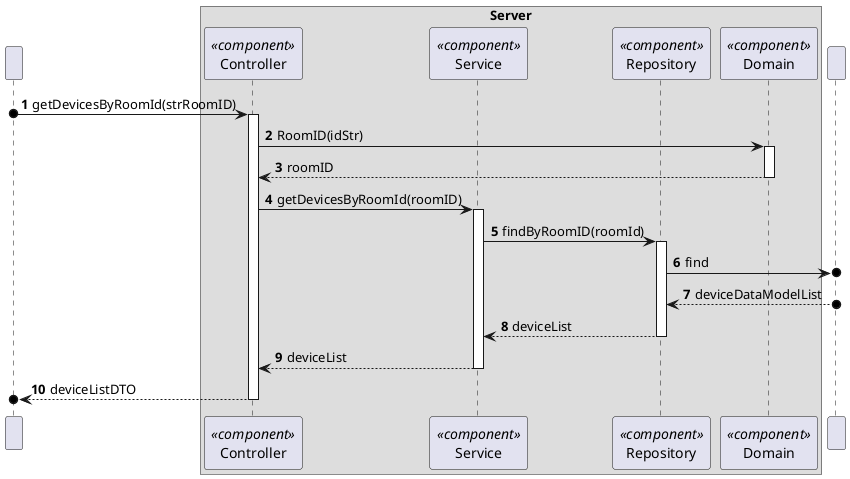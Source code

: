 @startuml
'https://plantuml.com/sequence-diagram
!pragma layout smetana

autonumber


participant " " as HTTP

box "Server"
    participant "Controller" as CTRL<<component>>
    participant "Service" as SV<<component>>
    participant "Repository" as REPO<<component>>
    participant "Domain" as DOM<<component>>

end box
participant " " as BD


HTTP o-> CTRL : getDevicesByRoomId(strRoomID)
activate CTRL

CTRL -> DOM : RoomID(idStr)
activate DOM

DOM --> CTRL : roomID
deactivate DOM

CTRL -> SV : getDevicesByRoomId(roomID)
activate SV

SV -> REPO : findByRoomID(roomId)
activate REPO

REPO ->o BD : find

BD o--> REPO : deviceDataModelList

REPO --> SV : deviceList
deactivate REPO

SV --> CTRL : deviceList
deactivate SV

CTRL -->o HTTP : deviceListDTO
deactivate CTRL



@enduml
